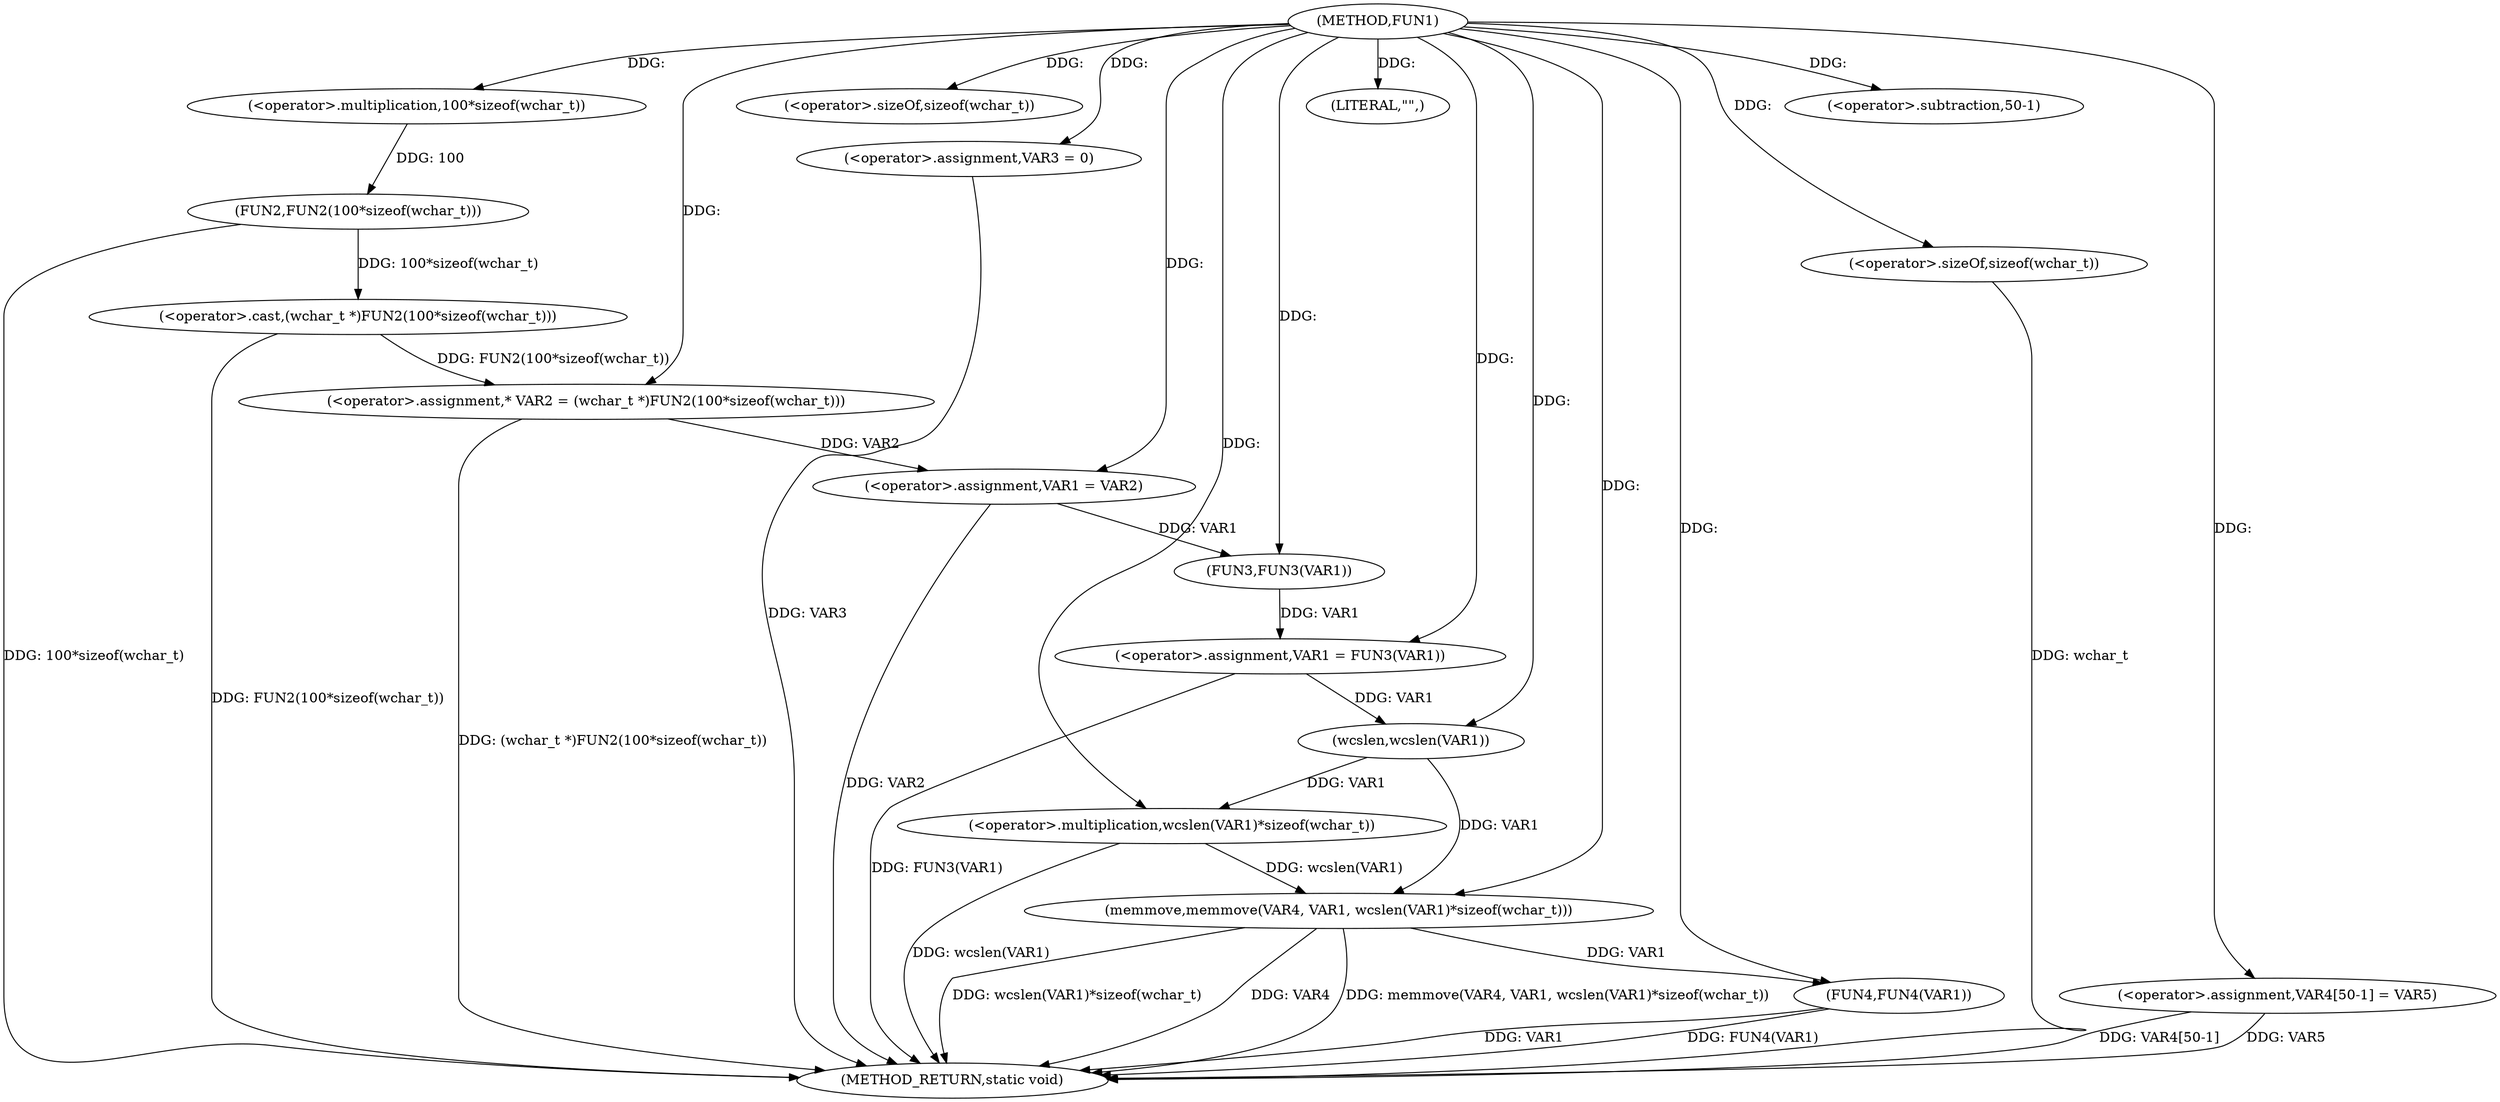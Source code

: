 digraph FUN1 {  
"1000100" [label = "(METHOD,FUN1)" ]
"1000142" [label = "(METHOD_RETURN,static void)" ]
"1000104" [label = "(<operator>.assignment,* VAR2 = (wchar_t *)FUN2(100*sizeof(wchar_t)))" ]
"1000106" [label = "(<operator>.cast,(wchar_t *)FUN2(100*sizeof(wchar_t)))" ]
"1000108" [label = "(FUN2,FUN2(100*sizeof(wchar_t)))" ]
"1000109" [label = "(<operator>.multiplication,100*sizeof(wchar_t))" ]
"1000111" [label = "(<operator>.sizeOf,sizeof(wchar_t))" ]
"1000113" [label = "(<operator>.assignment,VAR1 = VAR2)" ]
"1000116" [label = "(<operator>.assignment,VAR3 = 0)" ]
"1000119" [label = "(<operator>.assignment,VAR1 = FUN3(VAR1))" ]
"1000121" [label = "(FUN3,FUN3(VAR1))" ]
"1000124" [label = "(LITERAL,\"\",)" ]
"1000125" [label = "(memmove,memmove(VAR4, VAR1, wcslen(VAR1)*sizeof(wchar_t)))" ]
"1000128" [label = "(<operator>.multiplication,wcslen(VAR1)*sizeof(wchar_t))" ]
"1000129" [label = "(wcslen,wcslen(VAR1))" ]
"1000131" [label = "(<operator>.sizeOf,sizeof(wchar_t))" ]
"1000133" [label = "(<operator>.assignment,VAR4[50-1] = VAR5)" ]
"1000136" [label = "(<operator>.subtraction,50-1)" ]
"1000140" [label = "(FUN4,FUN4(VAR1))" ]
  "1000116" -> "1000142"  [ label = "DDG: VAR3"] 
  "1000125" -> "1000142"  [ label = "DDG: VAR4"] 
  "1000125" -> "1000142"  [ label = "DDG: memmove(VAR4, VAR1, wcslen(VAR1)*sizeof(wchar_t))"] 
  "1000106" -> "1000142"  [ label = "DDG: FUN2(100*sizeof(wchar_t))"] 
  "1000140" -> "1000142"  [ label = "DDG: FUN4(VAR1)"] 
  "1000125" -> "1000142"  [ label = "DDG: wcslen(VAR1)*sizeof(wchar_t)"] 
  "1000131" -> "1000142"  [ label = "DDG: wchar_t"] 
  "1000140" -> "1000142"  [ label = "DDG: VAR1"] 
  "1000133" -> "1000142"  [ label = "DDG: VAR5"] 
  "1000128" -> "1000142"  [ label = "DDG: wcslen(VAR1)"] 
  "1000133" -> "1000142"  [ label = "DDG: VAR4[50-1]"] 
  "1000113" -> "1000142"  [ label = "DDG: VAR2"] 
  "1000119" -> "1000142"  [ label = "DDG: FUN3(VAR1)"] 
  "1000104" -> "1000142"  [ label = "DDG: (wchar_t *)FUN2(100*sizeof(wchar_t))"] 
  "1000108" -> "1000142"  [ label = "DDG: 100*sizeof(wchar_t)"] 
  "1000106" -> "1000104"  [ label = "DDG: FUN2(100*sizeof(wchar_t))"] 
  "1000100" -> "1000104"  [ label = "DDG: "] 
  "1000108" -> "1000106"  [ label = "DDG: 100*sizeof(wchar_t)"] 
  "1000109" -> "1000108"  [ label = "DDG: 100"] 
  "1000100" -> "1000109"  [ label = "DDG: "] 
  "1000100" -> "1000111"  [ label = "DDG: "] 
  "1000104" -> "1000113"  [ label = "DDG: VAR2"] 
  "1000100" -> "1000113"  [ label = "DDG: "] 
  "1000100" -> "1000116"  [ label = "DDG: "] 
  "1000121" -> "1000119"  [ label = "DDG: VAR1"] 
  "1000100" -> "1000119"  [ label = "DDG: "] 
  "1000113" -> "1000121"  [ label = "DDG: VAR1"] 
  "1000100" -> "1000121"  [ label = "DDG: "] 
  "1000100" -> "1000124"  [ label = "DDG: "] 
  "1000100" -> "1000125"  [ label = "DDG: "] 
  "1000129" -> "1000125"  [ label = "DDG: VAR1"] 
  "1000128" -> "1000125"  [ label = "DDG: wcslen(VAR1)"] 
  "1000129" -> "1000128"  [ label = "DDG: VAR1"] 
  "1000119" -> "1000129"  [ label = "DDG: VAR1"] 
  "1000100" -> "1000129"  [ label = "DDG: "] 
  "1000100" -> "1000128"  [ label = "DDG: "] 
  "1000100" -> "1000131"  [ label = "DDG: "] 
  "1000100" -> "1000133"  [ label = "DDG: "] 
  "1000100" -> "1000136"  [ label = "DDG: "] 
  "1000125" -> "1000140"  [ label = "DDG: VAR1"] 
  "1000100" -> "1000140"  [ label = "DDG: "] 
}
